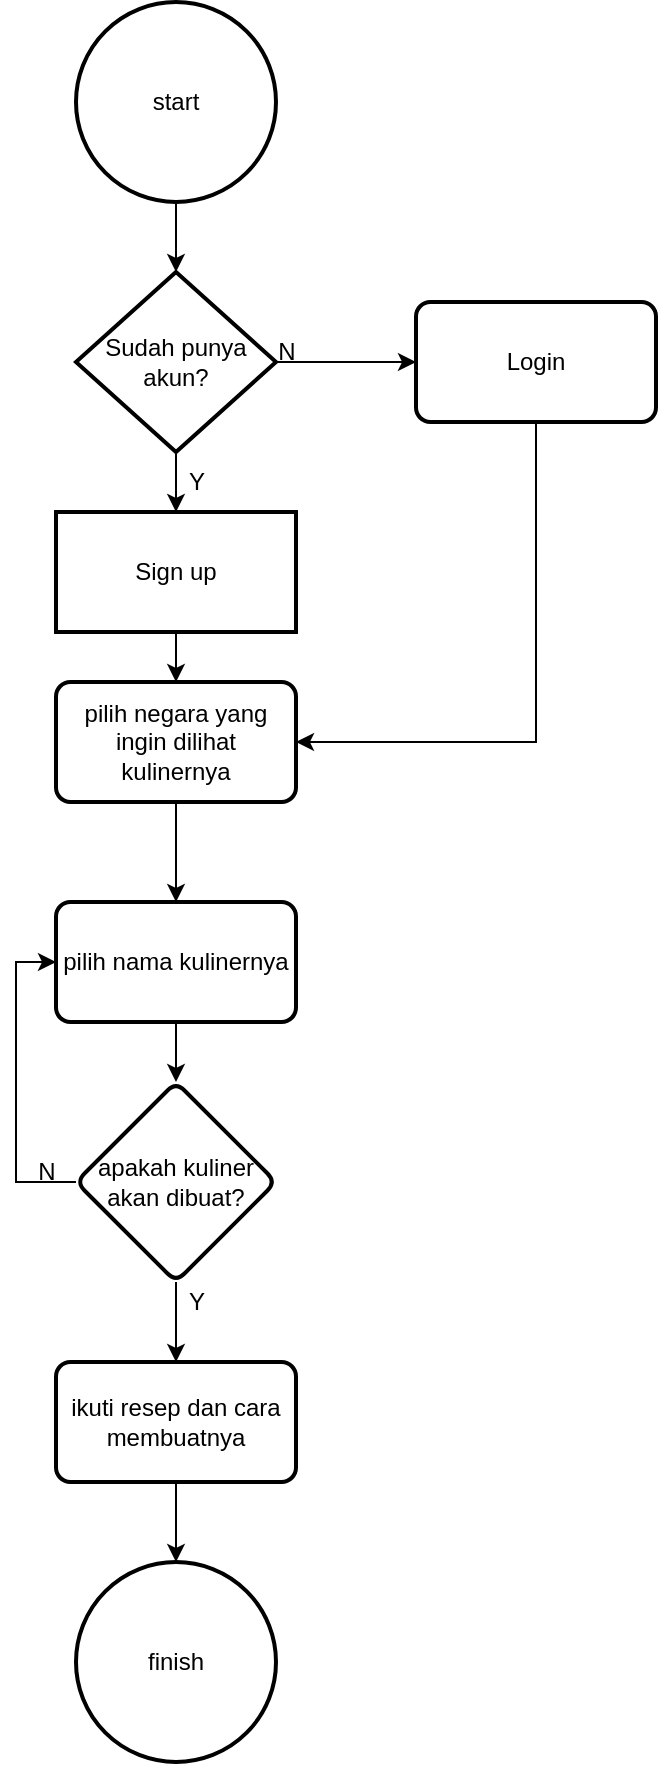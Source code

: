<mxfile version="20.3.0" type="device"><diagram id="ASDAUuLN8RZ3J_Lm4_Zv" name="Page-1"><mxGraphModel dx="1102" dy="905" grid="1" gridSize="10" guides="1" tooltips="1" connect="1" arrows="1" fold="1" page="1" pageScale="1" pageWidth="850" pageHeight="1100" math="0" shadow="0"><root><mxCell id="0"/><mxCell id="1" parent="0"/><mxCell id="WPi6HWTdU5RHAJS8oree-2" value="" style="edgeStyle=orthogonalEdgeStyle;rounded=0;orthogonalLoop=1;jettySize=auto;html=1;" edge="1" parent="1" source="Mj2Hx8PPVlACd4xZdc1--1" target="WPi6HWTdU5RHAJS8oree-1"><mxGeometry relative="1" as="geometry"/></mxCell><mxCell id="Mj2Hx8PPVlACd4xZdc1--1" value="start" style="strokeWidth=2;html=1;shape=mxgraph.flowchart.start_2;whiteSpace=wrap;" parent="1" vertex="1"><mxGeometry x="220" y="60" width="100" height="100" as="geometry"/></mxCell><mxCell id="Mj2Hx8PPVlACd4xZdc1--7" value="" style="edgeStyle=orthogonalEdgeStyle;rounded=0;orthogonalLoop=1;jettySize=auto;html=1;" parent="1" source="Mj2Hx8PPVlACd4xZdc1--4" target="Mj2Hx8PPVlACd4xZdc1--6" edge="1"><mxGeometry relative="1" as="geometry"/></mxCell><mxCell id="Mj2Hx8PPVlACd4xZdc1--4" value="pilih negara yang ingin dilihat kulinernya" style="whiteSpace=wrap;html=1;strokeWidth=2;rounded=1;arcSize=12;" parent="1" vertex="1"><mxGeometry x="210" y="400" width="120" height="60" as="geometry"/></mxCell><mxCell id="Mj2Hx8PPVlACd4xZdc1--9" value="" style="edgeStyle=orthogonalEdgeStyle;rounded=0;orthogonalLoop=1;jettySize=auto;html=1;" parent="1" source="Mj2Hx8PPVlACd4xZdc1--6" target="Mj2Hx8PPVlACd4xZdc1--8" edge="1"><mxGeometry relative="1" as="geometry"/></mxCell><mxCell id="Mj2Hx8PPVlACd4xZdc1--6" value="pilih nama kulinernya" style="whiteSpace=wrap;html=1;strokeWidth=2;rounded=1;arcSize=12;" parent="1" vertex="1"><mxGeometry x="210" y="510" width="120" height="60" as="geometry"/></mxCell><mxCell id="Mj2Hx8PPVlACd4xZdc1--11" value="" style="edgeStyle=orthogonalEdgeStyle;rounded=0;orthogonalLoop=1;jettySize=auto;html=1;" parent="1" source="Mj2Hx8PPVlACd4xZdc1--8" target="Mj2Hx8PPVlACd4xZdc1--10" edge="1"><mxGeometry relative="1" as="geometry"/></mxCell><mxCell id="WPi6HWTdU5RHAJS8oree-18" style="edgeStyle=orthogonalEdgeStyle;rounded=0;orthogonalLoop=1;jettySize=auto;html=1;exitX=0;exitY=0.5;exitDx=0;exitDy=0;entryX=0;entryY=0.5;entryDx=0;entryDy=0;" edge="1" parent="1" source="Mj2Hx8PPVlACd4xZdc1--8" target="Mj2Hx8PPVlACd4xZdc1--6"><mxGeometry relative="1" as="geometry"/></mxCell><mxCell id="Mj2Hx8PPVlACd4xZdc1--8" value="apakah kuliner akan dibuat?" style="rhombus;whiteSpace=wrap;html=1;strokeWidth=2;rounded=1;arcSize=12;" parent="1" vertex="1"><mxGeometry x="220" y="600" width="100" height="100" as="geometry"/></mxCell><mxCell id="Mj2Hx8PPVlACd4xZdc1--13" value="" style="edgeStyle=orthogonalEdgeStyle;rounded=0;orthogonalLoop=1;jettySize=auto;html=1;" parent="1" source="Mj2Hx8PPVlACd4xZdc1--10" target="Mj2Hx8PPVlACd4xZdc1--12" edge="1"><mxGeometry relative="1" as="geometry"/></mxCell><mxCell id="Mj2Hx8PPVlACd4xZdc1--10" value="ikuti resep dan cara membuatnya" style="whiteSpace=wrap;html=1;strokeWidth=2;rounded=1;arcSize=12;" parent="1" vertex="1"><mxGeometry x="210" y="740" width="120" height="60" as="geometry"/></mxCell><mxCell id="Mj2Hx8PPVlACd4xZdc1--12" value="finish" style="strokeWidth=2;html=1;shape=mxgraph.flowchart.start_2;whiteSpace=wrap;" parent="1" vertex="1"><mxGeometry x="220" y="840" width="100" height="100" as="geometry"/></mxCell><mxCell id="Mj2Hx8PPVlACd4xZdc1--14" value="Y" style="text;html=1;align=center;verticalAlign=middle;resizable=0;points=[];autosize=1;strokeColor=none;fillColor=none;" parent="1" vertex="1"><mxGeometry x="265" y="695" width="30" height="30" as="geometry"/></mxCell><mxCell id="Mj2Hx8PPVlACd4xZdc1--19" value="N" style="text;html=1;align=center;verticalAlign=middle;resizable=0;points=[];autosize=1;strokeColor=none;fillColor=none;" parent="1" vertex="1"><mxGeometry x="190" y="630" width="30" height="30" as="geometry"/></mxCell><mxCell id="WPi6HWTdU5RHAJS8oree-12" style="edgeStyle=orthogonalEdgeStyle;rounded=0;orthogonalLoop=1;jettySize=auto;html=1;exitX=1;exitY=0.5;exitDx=0;exitDy=0;" edge="1" parent="1" source="WPi6HWTdU5RHAJS8oree-1" target="WPi6HWTdU5RHAJS8oree-10"><mxGeometry relative="1" as="geometry"/></mxCell><mxCell id="WPi6HWTdU5RHAJS8oree-16" value="" style="edgeStyle=orthogonalEdgeStyle;rounded=0;orthogonalLoop=1;jettySize=auto;html=1;" edge="1" parent="1" source="WPi6HWTdU5RHAJS8oree-1" target="WPi6HWTdU5RHAJS8oree-15"><mxGeometry relative="1" as="geometry"/></mxCell><mxCell id="WPi6HWTdU5RHAJS8oree-1" value="Sudah punya akun?" style="rhombus;whiteSpace=wrap;html=1;strokeWidth=2;" vertex="1" parent="1"><mxGeometry x="220" y="195" width="100" height="90" as="geometry"/></mxCell><mxCell id="WPi6HWTdU5RHAJS8oree-4" value="Y" style="text;html=1;align=center;verticalAlign=middle;resizable=0;points=[];autosize=1;strokeColor=none;fillColor=none;" vertex="1" parent="1"><mxGeometry x="265" y="285" width="30" height="30" as="geometry"/></mxCell><mxCell id="WPi6HWTdU5RHAJS8oree-5" value="N" style="text;html=1;align=center;verticalAlign=middle;resizable=0;points=[];autosize=1;strokeColor=none;fillColor=none;" vertex="1" parent="1"><mxGeometry x="310" y="220" width="30" height="30" as="geometry"/></mxCell><mxCell id="WPi6HWTdU5RHAJS8oree-13" style="edgeStyle=orthogonalEdgeStyle;rounded=0;orthogonalLoop=1;jettySize=auto;html=1;exitX=0.5;exitY=1;exitDx=0;exitDy=0;entryX=1;entryY=0.5;entryDx=0;entryDy=0;" edge="1" parent="1" source="WPi6HWTdU5RHAJS8oree-10" target="Mj2Hx8PPVlACd4xZdc1--4"><mxGeometry relative="1" as="geometry"/></mxCell><mxCell id="WPi6HWTdU5RHAJS8oree-10" value="Login" style="whiteSpace=wrap;html=1;strokeWidth=2;rounded=1;arcSize=12;" vertex="1" parent="1"><mxGeometry x="390" y="210" width="120" height="60" as="geometry"/></mxCell><mxCell id="WPi6HWTdU5RHAJS8oree-17" style="edgeStyle=orthogonalEdgeStyle;rounded=0;orthogonalLoop=1;jettySize=auto;html=1;exitX=0.5;exitY=1;exitDx=0;exitDy=0;entryX=0.5;entryY=0;entryDx=0;entryDy=0;" edge="1" parent="1" source="WPi6HWTdU5RHAJS8oree-15" target="Mj2Hx8PPVlACd4xZdc1--4"><mxGeometry relative="1" as="geometry"/></mxCell><mxCell id="WPi6HWTdU5RHAJS8oree-15" value="Sign up" style="whiteSpace=wrap;html=1;strokeWidth=2;" vertex="1" parent="1"><mxGeometry x="210" y="315" width="120" height="60" as="geometry"/></mxCell></root></mxGraphModel></diagram></mxfile>